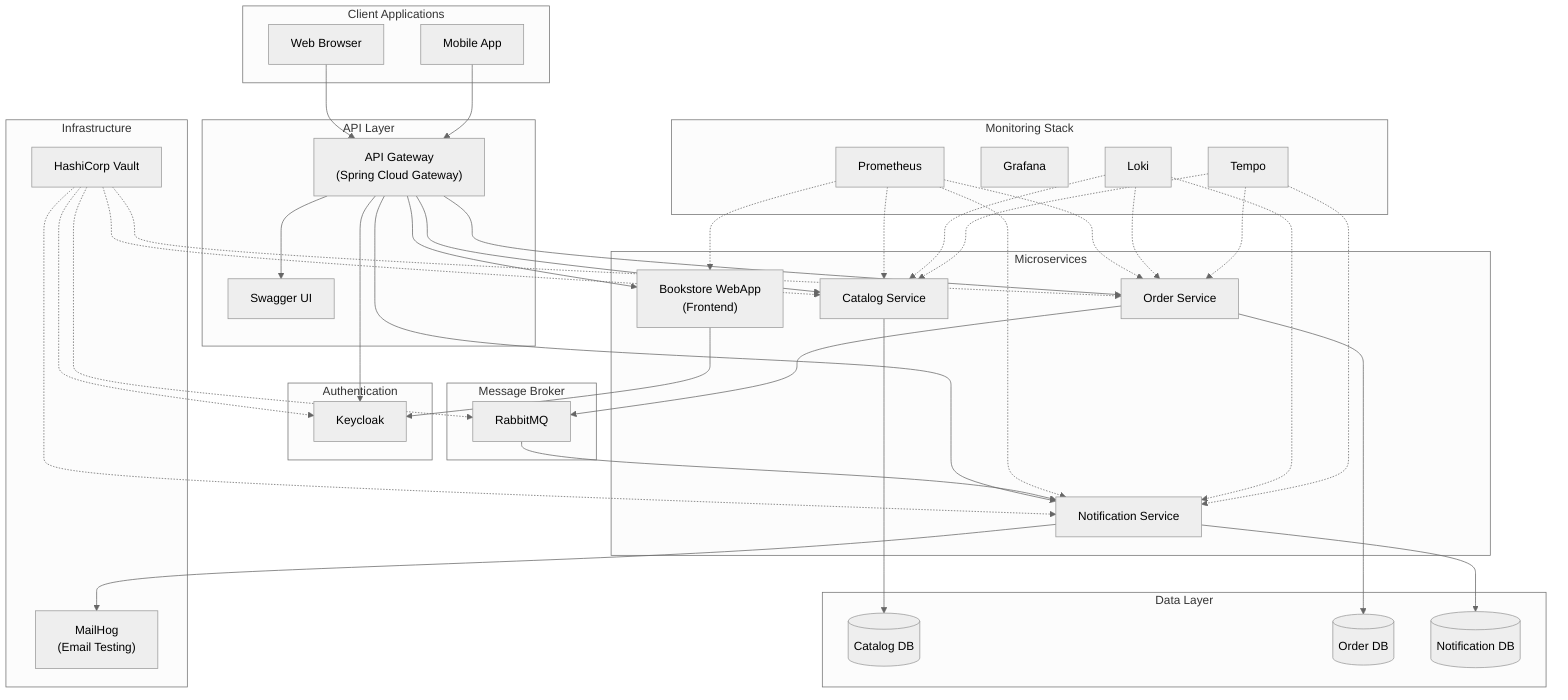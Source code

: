%%{init: {'theme': 'neutral', 'themeVariables': { 'fontSize': '16px'}}}%%

graph TB
    subgraph Client ["Client Applications"]
        Browser["Web Browser"]
        MobileApp["Mobile App"]
    end

    subgraph Gateway ["API Layer"]
        APIGateway["API Gateway<br/>(Spring Cloud Gateway)"]
        SwaggerUI["Swagger UI"]
    end

    subgraph Auth ["Authentication"]
        Keycloak["Keycloak"]
    end

    subgraph Services ["Microservices"]
        WebApp["Bookstore WebApp<br/>(Frontend)"]
        CatalogSvc["Catalog Service"]
        OrderSvc["Order Service"]
        NotifSvc["Notification Service"]
    end

    subgraph MessageBroker ["Message Broker"]
        RabbitMQ["RabbitMQ"]
    end

    subgraph Storage ["Data Layer"]
        CatalogDB[(Catalog DB)]
        OrderDB[(Order DB)]
        NotifDB[(Notification DB)]
    end

    subgraph Infra ["Infrastructure"]
        Vault["HashiCorp Vault"]
        MailHog["MailHog<br/>(Email Testing)"]
    end

    subgraph Monitoring ["Monitoring Stack"]
        Prometheus["Prometheus"]
        Grafana["Grafana"]
        Loki["Loki"]
        Tempo["Tempo"]
    end

    %% Client connections
    Browser --> APIGateway
    MobileApp --> APIGateway

    %% API Gateway connections
    APIGateway --> WebApp
    APIGateway --> CatalogSvc
    APIGateway --> OrderSvc
    APIGateway --> NotifSvc
    APIGateway --> SwaggerUI

    %% Service connections
    CatalogSvc --> CatalogDB
    OrderSvc --> OrderDB
    NotifSvc --> NotifDB
    
    %% Auth connections
    APIGateway --> Keycloak
    WebApp --> Keycloak
    
    %% Message broker connections
    OrderSvc --> RabbitMQ
    RabbitMQ --> NotifSvc
    
    %% Infrastructure connections
    NotifSvc --> MailHog
    
    %% Vault connections
    Vault -.-> CatalogSvc
    Vault -.-> OrderSvc
    Vault -.-> NotifSvc
    Vault -.-> RabbitMQ
    Vault -.-> Keycloak

    %% Monitoring connections
    Prometheus -.-> CatalogSvc
    Prometheus -.-> OrderSvc
    Prometheus -.-> NotifSvc
    Prometheus -.-> WebApp
    Loki -.-> CatalogSvc
    Loki -.-> OrderSvc
    Loki -.-> NotifSvc
    Tempo -.-> CatalogSvc
    Tempo -.-> OrderSvc
    Tempo -.-> NotifSvc